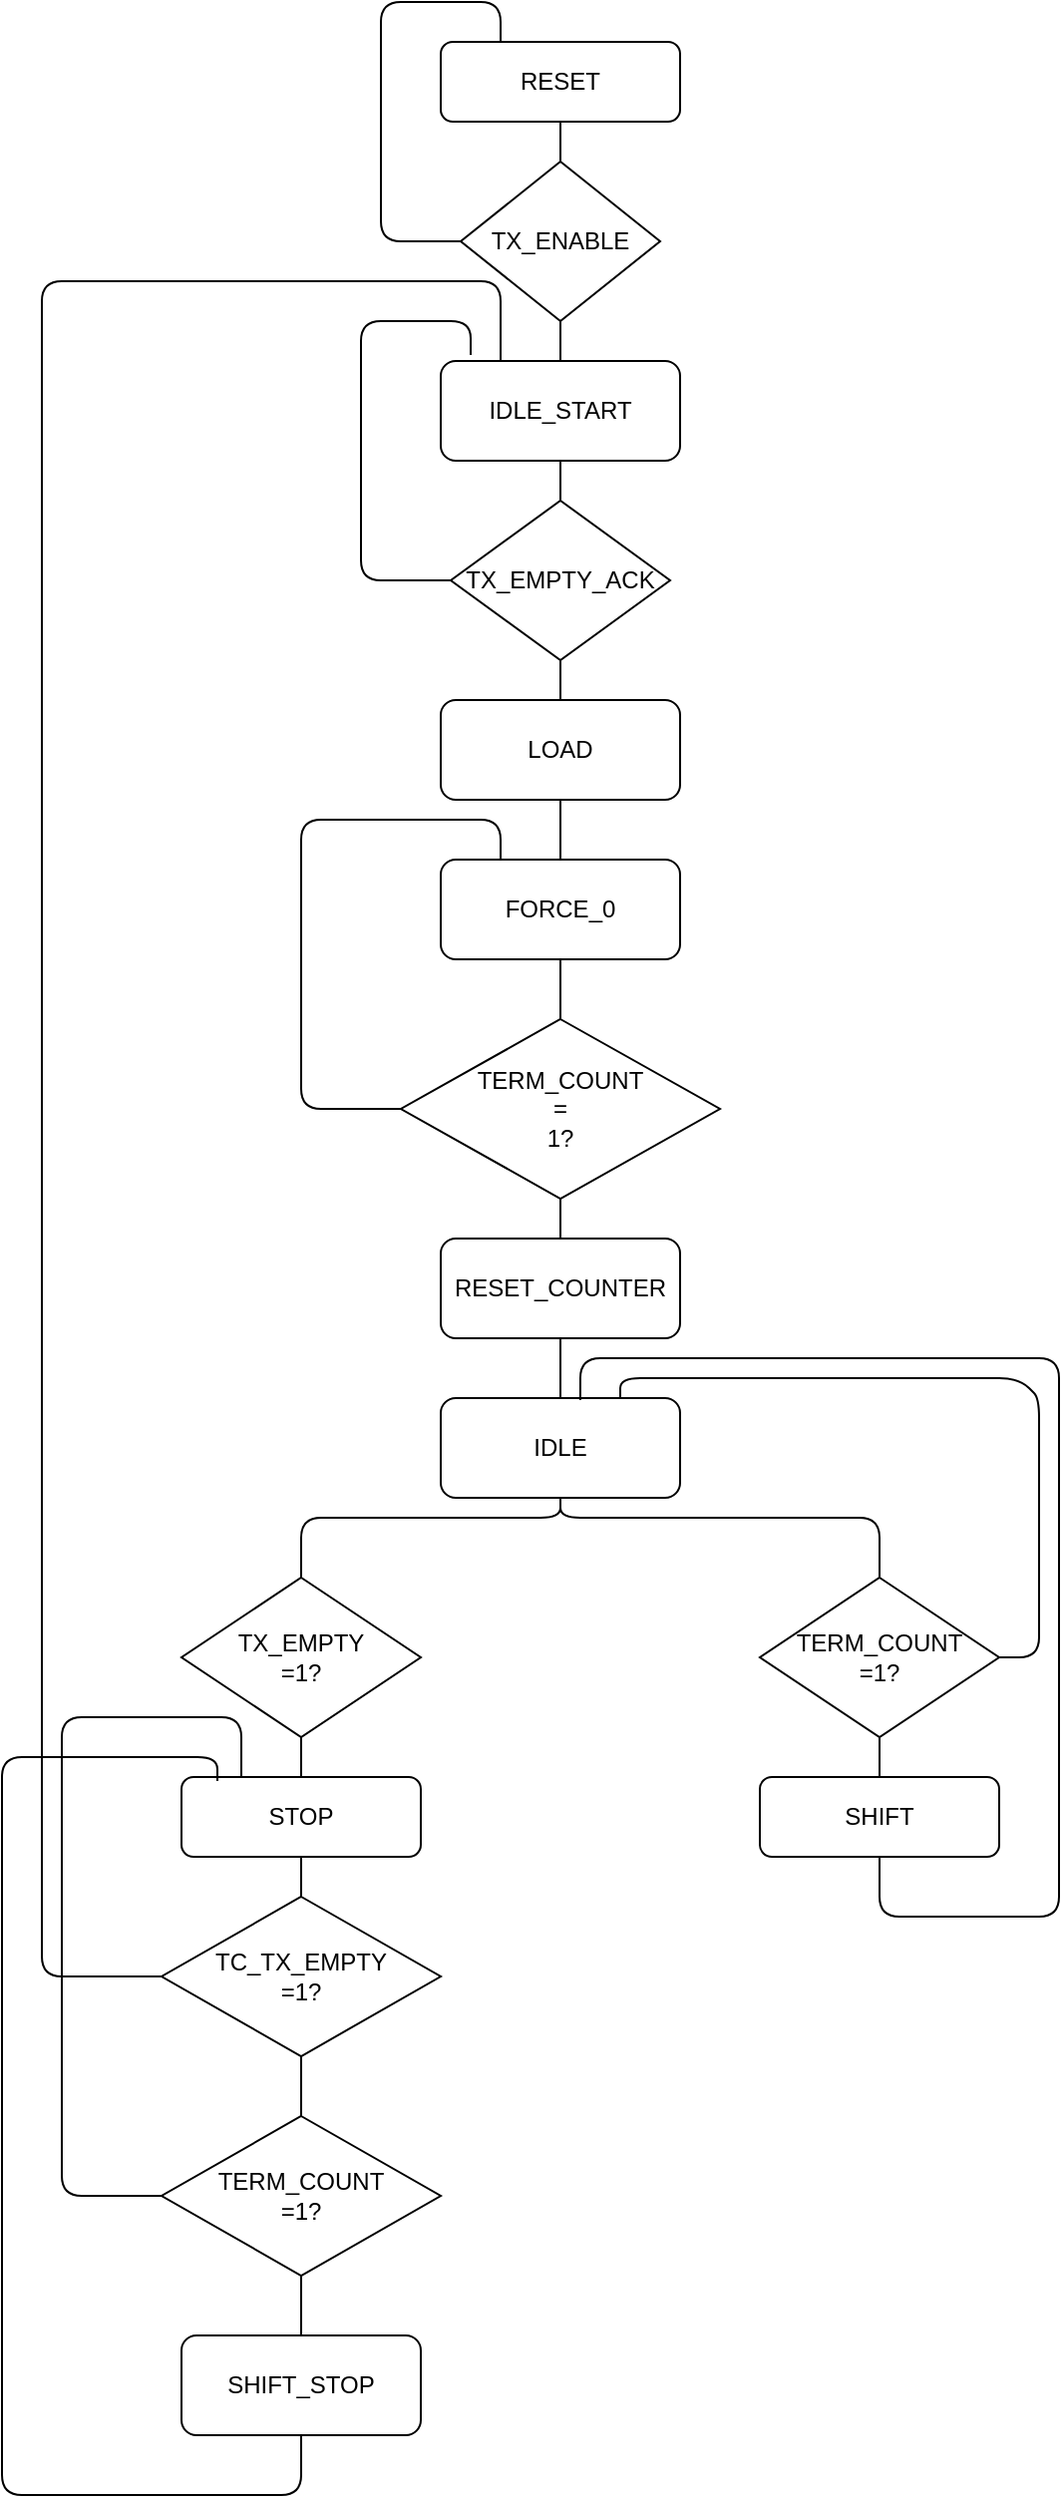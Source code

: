 <mxfile version="14.1.9" type="github">
  <diagram id="C5RBs43oDa-KdzZeNtuy" name="Page-1">
    <mxGraphModel dx="868" dy="482" grid="1" gridSize="10" guides="1" tooltips="1" connect="1" arrows="1" fold="1" page="1" pageScale="1" pageWidth="827" pageHeight="1169" math="0" shadow="0">
      <root>
        <mxCell id="WIyWlLk6GJQsqaUBKTNV-0" />
        <mxCell id="WIyWlLk6GJQsqaUBKTNV-1" parent="WIyWlLk6GJQsqaUBKTNV-0" />
        <mxCell id="3QQc0bZzyxrhmAHYzYAX-0" value="RESET" style="rounded=1;whiteSpace=wrap;html=1;" vertex="1" parent="WIyWlLk6GJQsqaUBKTNV-1">
          <mxGeometry x="350" y="100" width="120" height="40" as="geometry" />
        </mxCell>
        <mxCell id="3QQc0bZzyxrhmAHYzYAX-1" value="TX_ENABLE" style="rhombus;whiteSpace=wrap;html=1;" vertex="1" parent="WIyWlLk6GJQsqaUBKTNV-1">
          <mxGeometry x="360" y="160" width="100" height="80" as="geometry" />
        </mxCell>
        <mxCell id="3QQc0bZzyxrhmAHYzYAX-2" value="" style="endArrow=none;html=1;entryX=0.5;entryY=1;entryDx=0;entryDy=0;exitX=0.5;exitY=0;exitDx=0;exitDy=0;" edge="1" parent="WIyWlLk6GJQsqaUBKTNV-1" source="3QQc0bZzyxrhmAHYzYAX-1" target="3QQc0bZzyxrhmAHYzYAX-0">
          <mxGeometry width="50" height="50" relative="1" as="geometry">
            <mxPoint x="390" y="320" as="sourcePoint" />
            <mxPoint x="440" y="270" as="targetPoint" />
          </mxGeometry>
        </mxCell>
        <mxCell id="3QQc0bZzyxrhmAHYzYAX-3" value="" style="endArrow=none;html=1;entryX=0;entryY=0.5;entryDx=0;entryDy=0;exitX=0.25;exitY=0;exitDx=0;exitDy=0;" edge="1" parent="WIyWlLk6GJQsqaUBKTNV-1" source="3QQc0bZzyxrhmAHYzYAX-0" target="3QQc0bZzyxrhmAHYzYAX-1">
          <mxGeometry width="50" height="50" relative="1" as="geometry">
            <mxPoint x="370" y="60" as="sourcePoint" />
            <mxPoint x="440" y="270" as="targetPoint" />
            <Array as="points">
              <mxPoint x="380" y="80" />
              <mxPoint x="320" y="80" />
              <mxPoint x="320" y="200" />
            </Array>
          </mxGeometry>
        </mxCell>
        <mxCell id="3QQc0bZzyxrhmAHYzYAX-4" value="TX_EMPTY_ACK" style="rhombus;whiteSpace=wrap;html=1;" vertex="1" parent="WIyWlLk6GJQsqaUBKTNV-1">
          <mxGeometry x="355" y="330" width="110" height="80" as="geometry" />
        </mxCell>
        <mxCell id="3QQc0bZzyxrhmAHYzYAX-6" value="IDLE_START" style="rounded=1;whiteSpace=wrap;html=1;" vertex="1" parent="WIyWlLk6GJQsqaUBKTNV-1">
          <mxGeometry x="350" y="260" width="120" height="50" as="geometry" />
        </mxCell>
        <mxCell id="3QQc0bZzyxrhmAHYzYAX-7" value="" style="endArrow=none;html=1;entryX=0.5;entryY=1;entryDx=0;entryDy=0;exitX=0.5;exitY=0;exitDx=0;exitDy=0;" edge="1" parent="WIyWlLk6GJQsqaUBKTNV-1" source="3QQc0bZzyxrhmAHYzYAX-6" target="3QQc0bZzyxrhmAHYzYAX-1">
          <mxGeometry width="50" height="50" relative="1" as="geometry">
            <mxPoint x="390" y="320" as="sourcePoint" />
            <mxPoint x="440" y="270" as="targetPoint" />
          </mxGeometry>
        </mxCell>
        <mxCell id="3QQc0bZzyxrhmAHYzYAX-8" value="" style="endArrow=none;html=1;entryX=0.5;entryY=1;entryDx=0;entryDy=0;exitX=0.5;exitY=0;exitDx=0;exitDy=0;" edge="1" parent="WIyWlLk6GJQsqaUBKTNV-1" source="3QQc0bZzyxrhmAHYzYAX-4" target="3QQc0bZzyxrhmAHYzYAX-6">
          <mxGeometry width="50" height="50" relative="1" as="geometry">
            <mxPoint x="390" y="320" as="sourcePoint" />
            <mxPoint x="440" y="270" as="targetPoint" />
          </mxGeometry>
        </mxCell>
        <mxCell id="3QQc0bZzyxrhmAHYzYAX-9" value="" style="endArrow=none;html=1;entryX=0;entryY=0.5;entryDx=0;entryDy=0;exitX=0.125;exitY=-0.06;exitDx=0;exitDy=0;exitPerimeter=0;" edge="1" parent="WIyWlLk6GJQsqaUBKTNV-1" source="3QQc0bZzyxrhmAHYzYAX-6" target="3QQc0bZzyxrhmAHYzYAX-4">
          <mxGeometry width="50" height="50" relative="1" as="geometry">
            <mxPoint x="330" y="230" as="sourcePoint" />
            <mxPoint x="440" y="270" as="targetPoint" />
            <Array as="points">
              <mxPoint x="365" y="240" />
              <mxPoint x="310" y="240" />
              <mxPoint x="310" y="370" />
            </Array>
          </mxGeometry>
        </mxCell>
        <mxCell id="3QQc0bZzyxrhmAHYzYAX-10" value="" style="endArrow=none;html=1;entryX=0.5;entryY=1;entryDx=0;entryDy=0;" edge="1" parent="WIyWlLk6GJQsqaUBKTNV-1" target="3QQc0bZzyxrhmAHYzYAX-4">
          <mxGeometry width="50" height="50" relative="1" as="geometry">
            <mxPoint x="410" y="430" as="sourcePoint" />
            <mxPoint x="440" y="420" as="targetPoint" />
          </mxGeometry>
        </mxCell>
        <mxCell id="3QQc0bZzyxrhmAHYzYAX-11" value="LOAD" style="rounded=1;whiteSpace=wrap;html=1;" vertex="1" parent="WIyWlLk6GJQsqaUBKTNV-1">
          <mxGeometry x="350" y="430" width="120" height="50" as="geometry" />
        </mxCell>
        <mxCell id="3QQc0bZzyxrhmAHYzYAX-12" value="FORCE_0" style="rounded=1;whiteSpace=wrap;html=1;" vertex="1" parent="WIyWlLk6GJQsqaUBKTNV-1">
          <mxGeometry x="350" y="510" width="120" height="50" as="geometry" />
        </mxCell>
        <mxCell id="3QQc0bZzyxrhmAHYzYAX-13" value="" style="endArrow=none;html=1;entryX=0.5;entryY=1;entryDx=0;entryDy=0;exitX=0.5;exitY=0;exitDx=0;exitDy=0;" edge="1" parent="WIyWlLk6GJQsqaUBKTNV-1" source="3QQc0bZzyxrhmAHYzYAX-12" target="3QQc0bZzyxrhmAHYzYAX-11">
          <mxGeometry width="50" height="50" relative="1" as="geometry">
            <mxPoint x="390" y="550" as="sourcePoint" />
            <mxPoint x="440" y="500" as="targetPoint" />
          </mxGeometry>
        </mxCell>
        <mxCell id="3QQc0bZzyxrhmAHYzYAX-14" value="TERM_COUNT&lt;br&gt;=&lt;br&gt;1?" style="rhombus;whiteSpace=wrap;html=1;" vertex="1" parent="WIyWlLk6GJQsqaUBKTNV-1">
          <mxGeometry x="330" y="590" width="160" height="90" as="geometry" />
        </mxCell>
        <mxCell id="3QQc0bZzyxrhmAHYzYAX-15" value="" style="endArrow=none;html=1;entryX=0.5;entryY=1;entryDx=0;entryDy=0;exitX=0.5;exitY=0;exitDx=0;exitDy=0;" edge="1" parent="WIyWlLk6GJQsqaUBKTNV-1" source="3QQc0bZzyxrhmAHYzYAX-14" target="3QQc0bZzyxrhmAHYzYAX-12">
          <mxGeometry width="50" height="50" relative="1" as="geometry">
            <mxPoint x="390" y="680" as="sourcePoint" />
            <mxPoint x="440" y="630" as="targetPoint" />
          </mxGeometry>
        </mxCell>
        <mxCell id="3QQc0bZzyxrhmAHYzYAX-16" value="" style="endArrow=none;html=1;entryX=0;entryY=0.5;entryDx=0;entryDy=0;exitX=0.25;exitY=0;exitDx=0;exitDy=0;" edge="1" parent="WIyWlLk6GJQsqaUBKTNV-1" source="3QQc0bZzyxrhmAHYzYAX-12" target="3QQc0bZzyxrhmAHYzYAX-14">
          <mxGeometry width="50" height="50" relative="1" as="geometry">
            <mxPoint x="380" y="490" as="sourcePoint" />
            <mxPoint x="440" y="630" as="targetPoint" />
            <Array as="points">
              <mxPoint x="380" y="490" />
              <mxPoint x="280" y="490" />
              <mxPoint x="280" y="635" />
            </Array>
          </mxGeometry>
        </mxCell>
        <mxCell id="3QQc0bZzyxrhmAHYzYAX-17" value="RESET_COUNTER" style="rounded=1;whiteSpace=wrap;html=1;" vertex="1" parent="WIyWlLk6GJQsqaUBKTNV-1">
          <mxGeometry x="350" y="700" width="120" height="50" as="geometry" />
        </mxCell>
        <mxCell id="3QQc0bZzyxrhmAHYzYAX-18" value="" style="endArrow=none;html=1;entryX=0.5;entryY=1;entryDx=0;entryDy=0;exitX=0.5;exitY=0;exitDx=0;exitDy=0;" edge="1" parent="WIyWlLk6GJQsqaUBKTNV-1" source="3QQc0bZzyxrhmAHYzYAX-17" target="3QQc0bZzyxrhmAHYzYAX-14">
          <mxGeometry width="50" height="50" relative="1" as="geometry">
            <mxPoint x="390" y="760" as="sourcePoint" />
            <mxPoint x="440" y="710" as="targetPoint" />
          </mxGeometry>
        </mxCell>
        <mxCell id="3QQc0bZzyxrhmAHYzYAX-19" value="IDLE" style="rounded=1;whiteSpace=wrap;html=1;" vertex="1" parent="WIyWlLk6GJQsqaUBKTNV-1">
          <mxGeometry x="350" y="780" width="120" height="50" as="geometry" />
        </mxCell>
        <mxCell id="3QQc0bZzyxrhmAHYzYAX-20" value="" style="endArrow=none;html=1;entryX=0.5;entryY=1;entryDx=0;entryDy=0;exitX=0.5;exitY=0;exitDx=0;exitDy=0;" edge="1" parent="WIyWlLk6GJQsqaUBKTNV-1" source="3QQc0bZzyxrhmAHYzYAX-19" target="3QQc0bZzyxrhmAHYzYAX-17">
          <mxGeometry width="50" height="50" relative="1" as="geometry">
            <mxPoint x="390" y="830" as="sourcePoint" />
            <mxPoint x="440" y="780" as="targetPoint" />
          </mxGeometry>
        </mxCell>
        <mxCell id="3QQc0bZzyxrhmAHYzYAX-21" value="TX_EMPTY&lt;br&gt;=1?" style="rhombus;whiteSpace=wrap;html=1;" vertex="1" parent="WIyWlLk6GJQsqaUBKTNV-1">
          <mxGeometry x="220" y="870" width="120" height="80" as="geometry" />
        </mxCell>
        <mxCell id="3QQc0bZzyxrhmAHYzYAX-22" value="" style="endArrow=none;html=1;exitX=0.5;exitY=1;exitDx=0;exitDy=0;entryX=0.5;entryY=0;entryDx=0;entryDy=0;" edge="1" parent="WIyWlLk6GJQsqaUBKTNV-1" source="3QQc0bZzyxrhmAHYzYAX-19" target="3QQc0bZzyxrhmAHYzYAX-21">
          <mxGeometry width="50" height="50" relative="1" as="geometry">
            <mxPoint x="390" y="830" as="sourcePoint" />
            <mxPoint x="440" y="780" as="targetPoint" />
            <Array as="points">
              <mxPoint x="410" y="840" />
              <mxPoint x="280" y="840" />
            </Array>
          </mxGeometry>
        </mxCell>
        <mxCell id="3QQc0bZzyxrhmAHYzYAX-24" value="" style="endArrow=none;html=1;entryX=0.5;entryY=1;entryDx=0;entryDy=0;" edge="1" parent="WIyWlLk6GJQsqaUBKTNV-1" target="3QQc0bZzyxrhmAHYzYAX-19">
          <mxGeometry width="50" height="50" relative="1" as="geometry">
            <mxPoint x="570" y="870" as="sourcePoint" />
            <mxPoint x="440" y="930" as="targetPoint" />
            <Array as="points">
              <mxPoint x="570" y="840" />
              <mxPoint x="410" y="840" />
            </Array>
          </mxGeometry>
        </mxCell>
        <mxCell id="3QQc0bZzyxrhmAHYzYAX-25" value="TERM_COUNT&lt;br&gt;=1?" style="rhombus;whiteSpace=wrap;html=1;" vertex="1" parent="WIyWlLk6GJQsqaUBKTNV-1">
          <mxGeometry x="510" y="870" width="120" height="80" as="geometry" />
        </mxCell>
        <mxCell id="3QQc0bZzyxrhmAHYzYAX-26" value="STOP" style="rounded=1;whiteSpace=wrap;html=1;" vertex="1" parent="WIyWlLk6GJQsqaUBKTNV-1">
          <mxGeometry x="220" y="970" width="120" height="40" as="geometry" />
        </mxCell>
        <mxCell id="3QQc0bZzyxrhmAHYzYAX-27" value="SHIFT" style="rounded=1;whiteSpace=wrap;html=1;" vertex="1" parent="WIyWlLk6GJQsqaUBKTNV-1">
          <mxGeometry x="510" y="970" width="120" height="40" as="geometry" />
        </mxCell>
        <mxCell id="3QQc0bZzyxrhmAHYzYAX-28" value="" style="endArrow=none;html=1;exitX=0.5;exitY=1;exitDx=0;exitDy=0;entryX=0.5;entryY=0;entryDx=0;entryDy=0;" edge="1" parent="WIyWlLk6GJQsqaUBKTNV-1" source="3QQc0bZzyxrhmAHYzYAX-21" target="3QQc0bZzyxrhmAHYzYAX-26">
          <mxGeometry width="50" height="50" relative="1" as="geometry">
            <mxPoint x="390" y="890" as="sourcePoint" />
            <mxPoint x="440" y="840" as="targetPoint" />
          </mxGeometry>
        </mxCell>
        <mxCell id="3QQc0bZzyxrhmAHYzYAX-29" value="" style="endArrow=none;html=1;entryX=0.5;entryY=1;entryDx=0;entryDy=0;exitX=0.5;exitY=0;exitDx=0;exitDy=0;" edge="1" parent="WIyWlLk6GJQsqaUBKTNV-1" source="3QQc0bZzyxrhmAHYzYAX-27" target="3QQc0bZzyxrhmAHYzYAX-25">
          <mxGeometry width="50" height="50" relative="1" as="geometry">
            <mxPoint x="390" y="890" as="sourcePoint" />
            <mxPoint x="440" y="840" as="targetPoint" />
          </mxGeometry>
        </mxCell>
        <mxCell id="3QQc0bZzyxrhmAHYzYAX-30" value="" style="endArrow=none;html=1;entryX=0.5;entryY=1;entryDx=0;entryDy=0;exitX=0.583;exitY=0.02;exitDx=0;exitDy=0;exitPerimeter=0;" edge="1" parent="WIyWlLk6GJQsqaUBKTNV-1" source="3QQc0bZzyxrhmAHYzYAX-19" target="3QQc0bZzyxrhmAHYzYAX-27">
          <mxGeometry width="50" height="50" relative="1" as="geometry">
            <mxPoint x="570" y="770" as="sourcePoint" />
            <mxPoint x="440" y="920" as="targetPoint" />
            <Array as="points">
              <mxPoint x="420" y="760" />
              <mxPoint x="660" y="760" />
              <mxPoint x="660" y="1040" />
              <mxPoint x="570" y="1040" />
            </Array>
          </mxGeometry>
        </mxCell>
        <mxCell id="3QQc0bZzyxrhmAHYzYAX-31" value="" style="endArrow=none;html=1;entryX=1;entryY=0.5;entryDx=0;entryDy=0;exitX=0.75;exitY=0;exitDx=0;exitDy=0;" edge="1" parent="WIyWlLk6GJQsqaUBKTNV-1" source="3QQc0bZzyxrhmAHYzYAX-19" target="3QQc0bZzyxrhmAHYzYAX-25">
          <mxGeometry width="50" height="50" relative="1" as="geometry">
            <mxPoint x="550" y="780" as="sourcePoint" />
            <mxPoint x="440" y="920" as="targetPoint" />
            <Array as="points">
              <mxPoint x="440" y="770" />
              <mxPoint x="640" y="770" />
              <mxPoint x="650" y="780" />
              <mxPoint x="650" y="910" />
            </Array>
          </mxGeometry>
        </mxCell>
        <mxCell id="3QQc0bZzyxrhmAHYzYAX-32" value="TC_TX_EMPTY&lt;br&gt;=1?" style="rhombus;whiteSpace=wrap;html=1;" vertex="1" parent="WIyWlLk6GJQsqaUBKTNV-1">
          <mxGeometry x="210" y="1030" width="140" height="80" as="geometry" />
        </mxCell>
        <mxCell id="3QQc0bZzyxrhmAHYzYAX-33" value="" style="endArrow=none;html=1;exitX=0.5;exitY=1;exitDx=0;exitDy=0;entryX=0.5;entryY=0;entryDx=0;entryDy=0;" edge="1" parent="WIyWlLk6GJQsqaUBKTNV-1" source="3QQc0bZzyxrhmAHYzYAX-26" target="3QQc0bZzyxrhmAHYzYAX-32">
          <mxGeometry width="50" height="50" relative="1" as="geometry">
            <mxPoint x="390" y="960" as="sourcePoint" />
            <mxPoint x="440" y="910" as="targetPoint" />
          </mxGeometry>
        </mxCell>
        <mxCell id="3QQc0bZzyxrhmAHYzYAX-34" value="TERM_COUNT&lt;br&gt;=1?" style="rhombus;whiteSpace=wrap;html=1;" vertex="1" parent="WIyWlLk6GJQsqaUBKTNV-1">
          <mxGeometry x="210" y="1140" width="140" height="80" as="geometry" />
        </mxCell>
        <mxCell id="3QQc0bZzyxrhmAHYzYAX-35" value="" style="endArrow=none;html=1;exitX=0.5;exitY=1;exitDx=0;exitDy=0;entryX=0.5;entryY=0;entryDx=0;entryDy=0;" edge="1" parent="WIyWlLk6GJQsqaUBKTNV-1" source="3QQc0bZzyxrhmAHYzYAX-32" target="3QQc0bZzyxrhmAHYzYAX-34">
          <mxGeometry width="50" height="50" relative="1" as="geometry">
            <mxPoint x="390" y="1110" as="sourcePoint" />
            <mxPoint x="440" y="1060" as="targetPoint" />
          </mxGeometry>
        </mxCell>
        <mxCell id="3QQc0bZzyxrhmAHYzYAX-36" value="" style="endArrow=none;html=1;exitX=0;exitY=0.5;exitDx=0;exitDy=0;entryX=0.25;entryY=0;entryDx=0;entryDy=0;" edge="1" parent="WIyWlLk6GJQsqaUBKTNV-1" source="3QQc0bZzyxrhmAHYzYAX-32" target="3QQc0bZzyxrhmAHYzYAX-6">
          <mxGeometry width="50" height="50" relative="1" as="geometry">
            <mxPoint x="390" y="1110" as="sourcePoint" />
            <mxPoint x="300" y="200" as="targetPoint" />
            <Array as="points">
              <mxPoint x="150" y="1070" />
              <mxPoint x="150" y="220" />
              <mxPoint x="380" y="220" />
            </Array>
          </mxGeometry>
        </mxCell>
        <mxCell id="3QQc0bZzyxrhmAHYzYAX-37" value="SHIFT_STOP" style="rounded=1;whiteSpace=wrap;html=1;" vertex="1" parent="WIyWlLk6GJQsqaUBKTNV-1">
          <mxGeometry x="220" y="1250" width="120" height="50" as="geometry" />
        </mxCell>
        <mxCell id="3QQc0bZzyxrhmAHYzYAX-38" value="" style="endArrow=none;html=1;entryX=0.5;entryY=1;entryDx=0;entryDy=0;" edge="1" parent="WIyWlLk6GJQsqaUBKTNV-1" source="3QQc0bZzyxrhmAHYzYAX-37" target="3QQc0bZzyxrhmAHYzYAX-34">
          <mxGeometry width="50" height="50" relative="1" as="geometry">
            <mxPoint x="390" y="1260" as="sourcePoint" />
            <mxPoint x="440" y="1210" as="targetPoint" />
          </mxGeometry>
        </mxCell>
        <mxCell id="3QQc0bZzyxrhmAHYzYAX-39" value="" style="endArrow=none;html=1;entryX=0;entryY=0.5;entryDx=0;entryDy=0;exitX=0.25;exitY=0;exitDx=0;exitDy=0;" edge="1" parent="WIyWlLk6GJQsqaUBKTNV-1" source="3QQc0bZzyxrhmAHYzYAX-26" target="3QQc0bZzyxrhmAHYzYAX-34">
          <mxGeometry width="50" height="50" relative="1" as="geometry">
            <mxPoint x="210" y="930" as="sourcePoint" />
            <mxPoint x="440" y="1130" as="targetPoint" />
            <Array as="points">
              <mxPoint x="250" y="940" />
              <mxPoint x="160" y="940" />
              <mxPoint x="160" y="1180" />
            </Array>
          </mxGeometry>
        </mxCell>
        <mxCell id="3QQc0bZzyxrhmAHYzYAX-40" value="" style="endArrow=none;html=1;exitX=0.5;exitY=1;exitDx=0;exitDy=0;entryX=0.15;entryY=0.05;entryDx=0;entryDy=0;entryPerimeter=0;" edge="1" parent="WIyWlLk6GJQsqaUBKTNV-1" source="3QQc0bZzyxrhmAHYzYAX-37" target="3QQc0bZzyxrhmAHYzYAX-26">
          <mxGeometry width="50" height="50" relative="1" as="geometry">
            <mxPoint x="390" y="1260" as="sourcePoint" />
            <mxPoint x="210" y="960" as="targetPoint" />
            <Array as="points">
              <mxPoint x="280" y="1330" />
              <mxPoint x="130" y="1330" />
              <mxPoint x="130" y="960" />
              <mxPoint x="238" y="960" />
            </Array>
          </mxGeometry>
        </mxCell>
      </root>
    </mxGraphModel>
  </diagram>
</mxfile>
